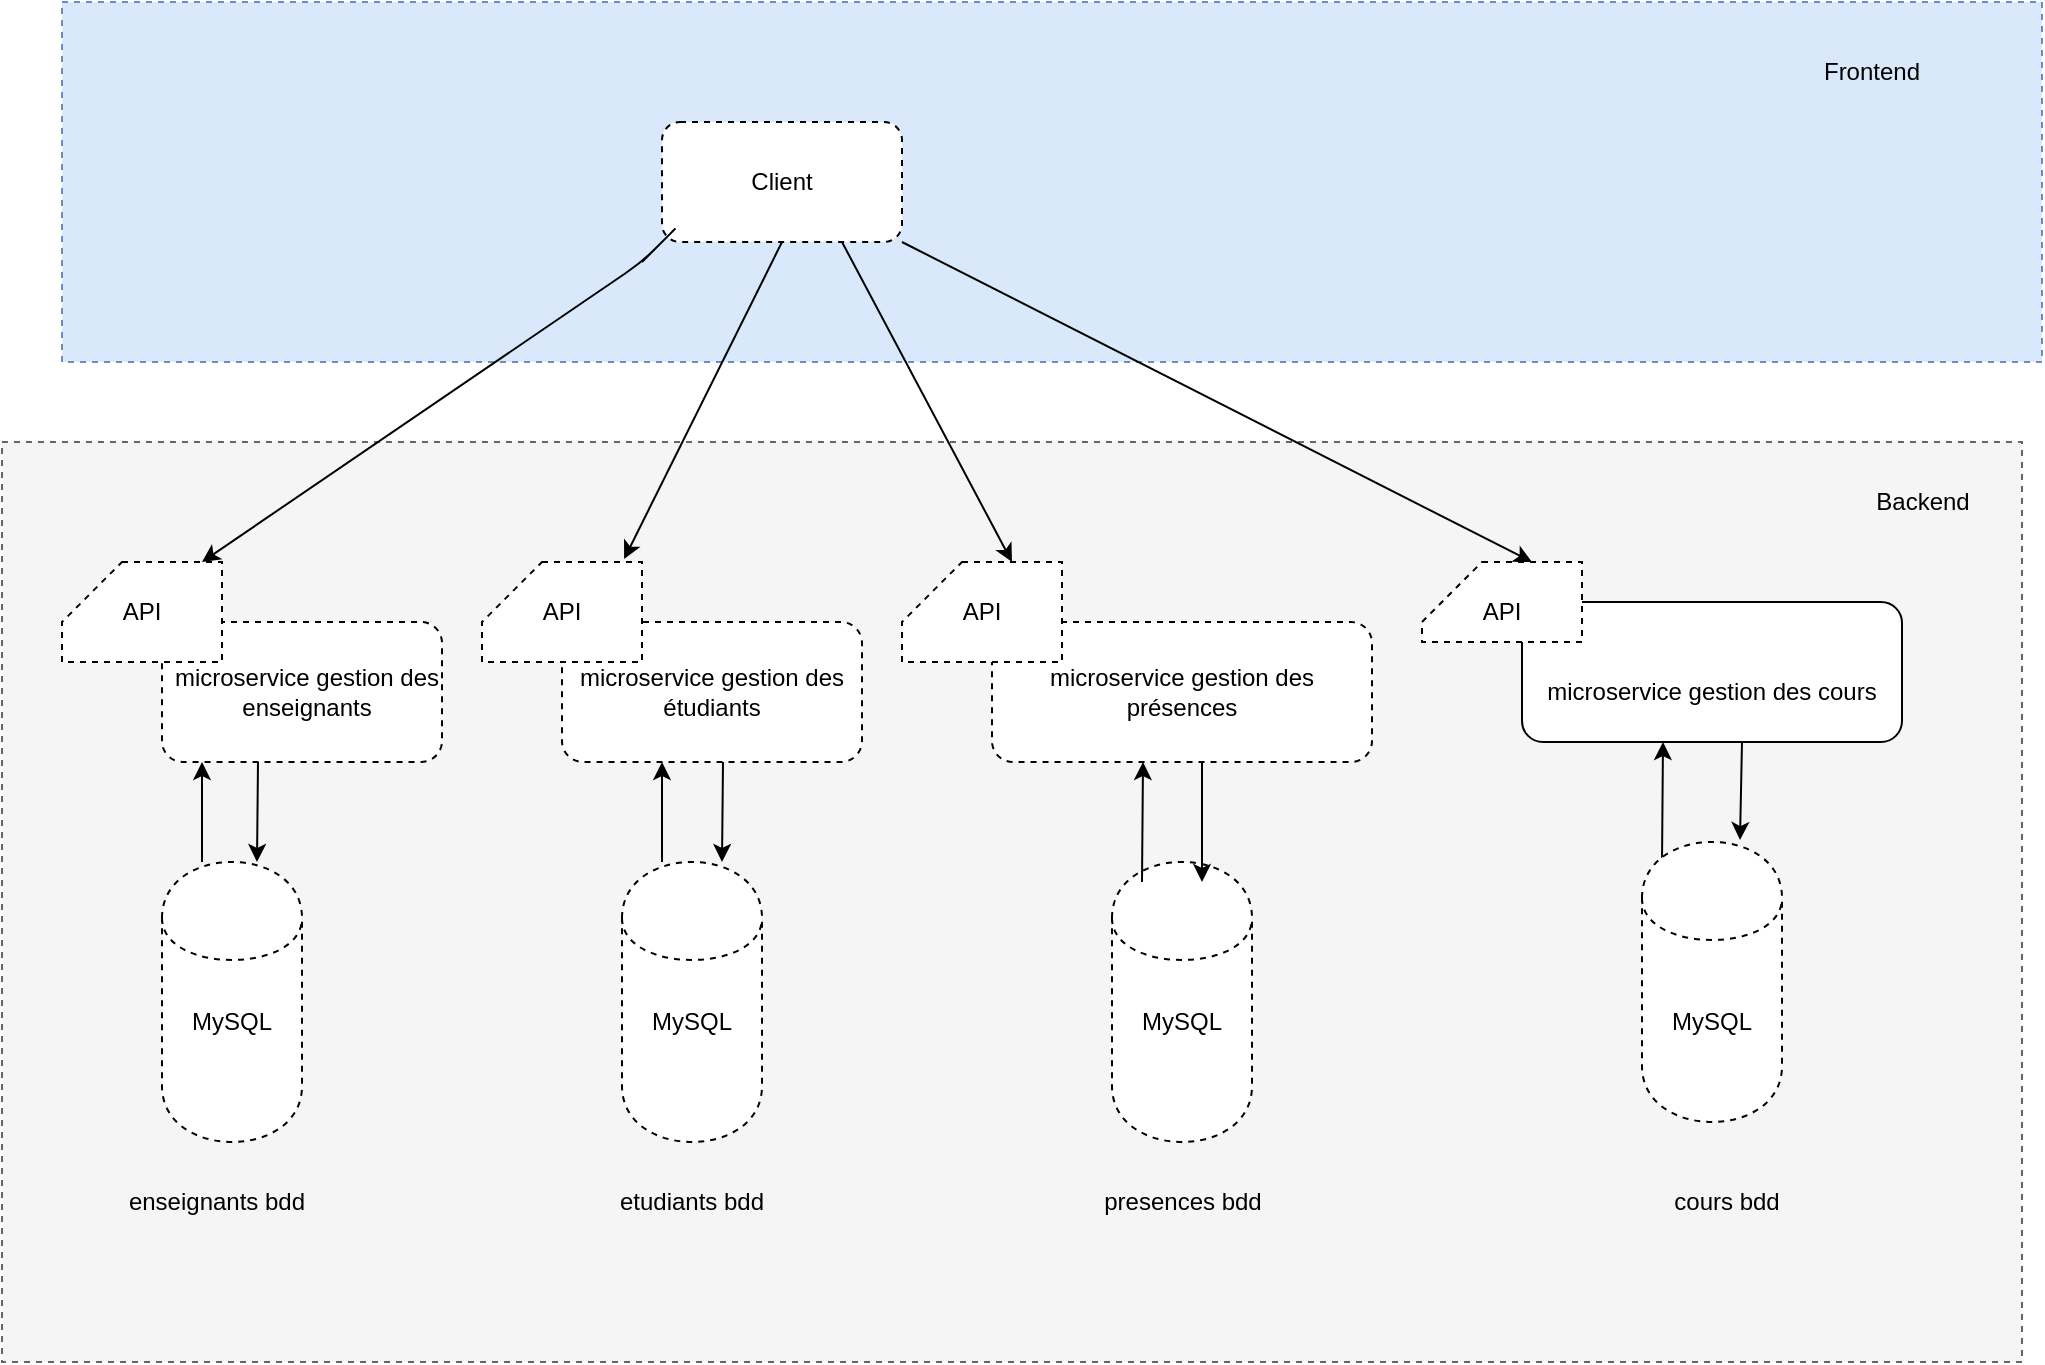 <mxfile version="12.4.8" type="device"><diagram id="X2I00KJo19foGwADak9y" name="Page-1"><mxGraphModel dx="868" dy="482" grid="1" gridSize="10" guides="1" tooltips="1" connect="1" arrows="1" fold="1" page="1" pageScale="1" pageWidth="827" pageHeight="1169" math="0" shadow="0"><root><mxCell id="0"/><mxCell id="1" parent="0"/><mxCell id="TH5e4oBrFP8wy9xBlgm1-2" value="" style="rounded=0;whiteSpace=wrap;html=1;fillColor=#dae8fc;strokeColor=#6c8ebf;dashed=1;" vertex="1" parent="1"><mxGeometry x="40" y="20" width="990" height="180" as="geometry"/></mxCell><mxCell id="TH5e4oBrFP8wy9xBlgm1-3" value="" style="rounded=1;whiteSpace=wrap;html=1;dashed=1;" vertex="1" parent="1"><mxGeometry x="340" y="80" width="120" height="60" as="geometry"/></mxCell><mxCell id="TH5e4oBrFP8wy9xBlgm1-4" value="Frontend" style="text;html=1;strokeColor=none;fillColor=none;align=center;verticalAlign=middle;whiteSpace=wrap;rounded=0;" vertex="1" parent="1"><mxGeometry x="870" y="30" width="150" height="50" as="geometry"/></mxCell><mxCell id="TH5e4oBrFP8wy9xBlgm1-5" value="Client" style="text;html=1;strokeColor=none;fillColor=none;align=center;verticalAlign=middle;whiteSpace=wrap;rounded=0;dashed=1;" vertex="1" parent="1"><mxGeometry x="380" y="100" width="40" height="20" as="geometry"/></mxCell><mxCell id="TH5e4oBrFP8wy9xBlgm1-6" value="" style="rounded=0;whiteSpace=wrap;html=1;dashed=1;fillColor=#f5f5f5;strokeColor=#666666;fontColor=#333333;" vertex="1" parent="1"><mxGeometry x="10" y="240" width="1010" height="460" as="geometry"/></mxCell><mxCell id="TH5e4oBrFP8wy9xBlgm1-11" value="Backend&lt;br&gt;" style="text;html=1;align=center;verticalAlign=middle;resizable=0;points=[];autosize=1;" vertex="1" parent="1"><mxGeometry x="940" y="260" width="60" height="20" as="geometry"/></mxCell><mxCell id="TH5e4oBrFP8wy9xBlgm1-18" value="" style="endArrow=classic;html=1;exitX=0.5;exitY=1;exitDx=0;exitDy=0;entryX=0.888;entryY=-0.029;entryDx=0;entryDy=0;entryPerimeter=0;" edge="1" parent="1" source="TH5e4oBrFP8wy9xBlgm1-3" target="TH5e4oBrFP8wy9xBlgm1-40"><mxGeometry width="50" height="50" relative="1" as="geometry"><mxPoint x="370" y="339" as="sourcePoint"/><mxPoint x="400" y="290" as="targetPoint"/></mxGeometry></mxCell><mxCell id="TH5e4oBrFP8wy9xBlgm1-19" value="" style="endArrow=classic;html=1;" edge="1" parent="1"><mxGeometry width="50" height="50" relative="1" as="geometry"><mxPoint x="330" y="150" as="sourcePoint"/><mxPoint x="110" y="300" as="targetPoint"/><Array as="points"><mxPoint x="350" y="130"/><mxPoint x="330" y="150"/></Array></mxGeometry></mxCell><mxCell id="TH5e4oBrFP8wy9xBlgm1-29" value="" style="endArrow=classic;html=1;entryX=0;entryY=0;entryDx=55;entryDy=0;entryPerimeter=0;exitX=0.75;exitY=1;exitDx=0;exitDy=0;" edge="1" parent="1" source="TH5e4oBrFP8wy9xBlgm1-3" target="TH5e4oBrFP8wy9xBlgm1-41"><mxGeometry width="50" height="50" relative="1" as="geometry"><mxPoint x="460" y="150" as="sourcePoint"/><mxPoint x="670" y="290" as="targetPoint"/><Array as="points"/></mxGeometry></mxCell><mxCell id="TH5e4oBrFP8wy9xBlgm1-33" value="" style="rounded=1;whiteSpace=wrap;html=1;dashed=1;" vertex="1" parent="1"><mxGeometry x="90" y="330" width="140" height="70" as="geometry"/></mxCell><mxCell id="TH5e4oBrFP8wy9xBlgm1-34" value="" style="shape=card;whiteSpace=wrap;html=1;dashed=1;" vertex="1" parent="1"><mxGeometry x="40" y="300" width="80" height="50" as="geometry"/></mxCell><mxCell id="TH5e4oBrFP8wy9xBlgm1-37" value="" style="rounded=1;whiteSpace=wrap;html=1;dashed=1;" vertex="1" parent="1"><mxGeometry x="290" y="330" width="150" height="70" as="geometry"/></mxCell><mxCell id="TH5e4oBrFP8wy9xBlgm1-39" value="" style="rounded=1;whiteSpace=wrap;html=1;dashed=1;" vertex="1" parent="1"><mxGeometry x="505" y="330" width="190" height="70" as="geometry"/></mxCell><mxCell id="TH5e4oBrFP8wy9xBlgm1-40" value="" style="shape=card;whiteSpace=wrap;html=1;dashed=1;" vertex="1" parent="1"><mxGeometry x="250" y="300" width="80" height="50" as="geometry"/></mxCell><mxCell id="TH5e4oBrFP8wy9xBlgm1-41" value="" style="shape=card;whiteSpace=wrap;html=1;dashed=1;" vertex="1" parent="1"><mxGeometry x="460" y="300" width="80" height="50" as="geometry"/></mxCell><mxCell id="TH5e4oBrFP8wy9xBlgm1-42" value="API" style="text;html=1;strokeColor=none;fillColor=none;align=center;verticalAlign=middle;whiteSpace=wrap;rounded=0;dashed=1;" vertex="1" parent="1"><mxGeometry x="60" y="315" width="40" height="20" as="geometry"/></mxCell><mxCell id="TH5e4oBrFP8wy9xBlgm1-43" value="API" style="text;html=1;strokeColor=none;fillColor=none;align=center;verticalAlign=middle;whiteSpace=wrap;rounded=0;dashed=1;" vertex="1" parent="1"><mxGeometry x="270" y="315" width="40" height="20" as="geometry"/></mxCell><mxCell id="TH5e4oBrFP8wy9xBlgm1-44" value="API" style="text;html=1;strokeColor=none;fillColor=none;align=center;verticalAlign=middle;whiteSpace=wrap;rounded=0;dashed=1;" vertex="1" parent="1"><mxGeometry x="480" y="315" width="40" height="20" as="geometry"/></mxCell><mxCell id="TH5e4oBrFP8wy9xBlgm1-45" value="microservice gestion des enseignants" style="text;html=1;strokeColor=none;fillColor=none;align=center;verticalAlign=middle;whiteSpace=wrap;rounded=0;dashed=1;" vertex="1" parent="1"><mxGeometry x="85" y="340" width="155" height="50" as="geometry"/></mxCell><mxCell id="TH5e4oBrFP8wy9xBlgm1-46" value="microservice gestion des étudiants" style="text;html=1;strokeColor=none;fillColor=none;align=center;verticalAlign=middle;whiteSpace=wrap;rounded=0;dashed=1;" vertex="1" parent="1"><mxGeometry x="280" y="340" width="170" height="50" as="geometry"/></mxCell><mxCell id="TH5e4oBrFP8wy9xBlgm1-47" value="microservice gestion des présences" style="text;html=1;strokeColor=none;fillColor=none;align=center;verticalAlign=middle;whiteSpace=wrap;rounded=0;dashed=1;" vertex="1" parent="1"><mxGeometry x="515" y="340" width="170" height="50" as="geometry"/></mxCell><mxCell id="TH5e4oBrFP8wy9xBlgm1-48" value="" style="shape=cylinder;whiteSpace=wrap;html=1;boundedLbl=1;backgroundOutline=1;dashed=1;" vertex="1" parent="1"><mxGeometry x="90" y="450" width="70" height="140" as="geometry"/></mxCell><mxCell id="TH5e4oBrFP8wy9xBlgm1-49" value="" style="shape=cylinder;whiteSpace=wrap;html=1;boundedLbl=1;backgroundOutline=1;dashed=1;" vertex="1" parent="1"><mxGeometry x="320" y="450" width="70" height="140" as="geometry"/></mxCell><mxCell id="TH5e4oBrFP8wy9xBlgm1-50" value="" style="shape=cylinder;whiteSpace=wrap;html=1;boundedLbl=1;backgroundOutline=1;dashed=1;" vertex="1" parent="1"><mxGeometry x="565" y="450" width="70" height="140" as="geometry"/></mxCell><mxCell id="TH5e4oBrFP8wy9xBlgm1-51" value="MySQL" style="text;html=1;strokeColor=none;fillColor=none;align=center;verticalAlign=middle;whiteSpace=wrap;rounded=0;dashed=1;" vertex="1" parent="1"><mxGeometry x="105" y="520" width="40" height="20" as="geometry"/></mxCell><mxCell id="TH5e4oBrFP8wy9xBlgm1-52" value="MySQL" style="text;html=1;strokeColor=none;fillColor=none;align=center;verticalAlign=middle;whiteSpace=wrap;rounded=0;dashed=1;" vertex="1" parent="1"><mxGeometry x="335" y="520" width="40" height="20" as="geometry"/></mxCell><mxCell id="TH5e4oBrFP8wy9xBlgm1-53" value="MySQL" style="text;html=1;strokeColor=none;fillColor=none;align=center;verticalAlign=middle;whiteSpace=wrap;rounded=0;dashed=1;" vertex="1" parent="1"><mxGeometry x="580" y="520" width="40" height="20" as="geometry"/></mxCell><mxCell id="TH5e4oBrFP8wy9xBlgm1-56" value="" style="endArrow=classic;html=1;" edge="1" parent="1"><mxGeometry width="50" height="50" relative="1" as="geometry"><mxPoint x="138" y="400" as="sourcePoint"/><mxPoint x="137.5" y="450" as="targetPoint"/><Array as="points"/></mxGeometry></mxCell><mxCell id="TH5e4oBrFP8wy9xBlgm1-61" value="" style="endArrow=classic;html=1;" edge="1" parent="1"><mxGeometry width="50" height="50" relative="1" as="geometry"><mxPoint x="610" y="400" as="sourcePoint"/><mxPoint x="610" y="460" as="targetPoint"/></mxGeometry></mxCell><mxCell id="TH5e4oBrFP8wy9xBlgm1-64" value="enseignants bdd" style="text;html=1;strokeColor=none;fillColor=none;align=center;verticalAlign=middle;whiteSpace=wrap;rounded=0;dashed=1;" vertex="1" parent="1"><mxGeometry x="60" y="610" width="115" height="20" as="geometry"/></mxCell><mxCell id="TH5e4oBrFP8wy9xBlgm1-65" style="edgeStyle=orthogonalEdgeStyle;rounded=0;orthogonalLoop=1;jettySize=auto;html=1;exitX=0.5;exitY=1;exitDx=0;exitDy=0;" edge="1" parent="1" source="TH5e4oBrFP8wy9xBlgm1-51" target="TH5e4oBrFP8wy9xBlgm1-51"><mxGeometry relative="1" as="geometry"/></mxCell><mxCell id="TH5e4oBrFP8wy9xBlgm1-67" value="etudiants bdd" style="text;html=1;strokeColor=none;fillColor=none;align=center;verticalAlign=middle;whiteSpace=wrap;rounded=0;dashed=1;" vertex="1" parent="1"><mxGeometry x="305" y="610" width="100" height="20" as="geometry"/></mxCell><mxCell id="TH5e4oBrFP8wy9xBlgm1-68" value="cours bdd" style="text;html=1;strokeColor=none;fillColor=none;align=center;verticalAlign=middle;whiteSpace=wrap;rounded=0;dashed=1;" vertex="1" parent="1"><mxGeometry x="830" y="610" width="85" height="20" as="geometry"/></mxCell><mxCell id="TH5e4oBrFP8wy9xBlgm1-70" value="" style="endArrow=classic;html=1;entryX=0.5;entryY=1;entryDx=0;entryDy=0;" edge="1" parent="1"><mxGeometry width="50" height="50" relative="1" as="geometry"><mxPoint x="110" y="450" as="sourcePoint"/><mxPoint x="110" y="400" as="targetPoint"/></mxGeometry></mxCell><mxCell id="TH5e4oBrFP8wy9xBlgm1-72" value="" style="endArrow=classic;html=1;entryX=0.5;entryY=1;entryDx=0;entryDy=0;" edge="1" parent="1"><mxGeometry width="50" height="50" relative="1" as="geometry"><mxPoint x="340" y="450" as="sourcePoint"/><mxPoint x="340" y="400" as="targetPoint"/></mxGeometry></mxCell><mxCell id="TH5e4oBrFP8wy9xBlgm1-73" value="" style="endArrow=classic;html=1;" edge="1" parent="1"><mxGeometry width="50" height="50" relative="1" as="geometry"><mxPoint x="370.5" y="400" as="sourcePoint"/><mxPoint x="370" y="450" as="targetPoint"/><Array as="points"/></mxGeometry></mxCell><mxCell id="TH5e4oBrFP8wy9xBlgm1-77" value="" style="endArrow=classic;html=1;entryX=0.5;entryY=1;entryDx=0;entryDy=0;" edge="1" parent="1"><mxGeometry width="50" height="50" relative="1" as="geometry"><mxPoint x="580" y="460" as="sourcePoint"/><mxPoint x="580.5" y="400" as="targetPoint"/></mxGeometry></mxCell><mxCell id="TH5e4oBrFP8wy9xBlgm1-81" value="" style="rounded=1;whiteSpace=wrap;html=1;" vertex="1" parent="1"><mxGeometry x="770" y="320" width="190" height="70" as="geometry"/></mxCell><mxCell id="TH5e4oBrFP8wy9xBlgm1-82" value="" style="shape=card;whiteSpace=wrap;html=1;dashed=1;" vertex="1" parent="1"><mxGeometry x="720" y="300" width="80" height="40" as="geometry"/></mxCell><mxCell id="TH5e4oBrFP8wy9xBlgm1-83" value="API" style="text;html=1;strokeColor=none;fillColor=none;align=center;verticalAlign=middle;whiteSpace=wrap;rounded=0;dashed=1;" vertex="1" parent="1"><mxGeometry x="740" y="315" width="40" height="20" as="geometry"/></mxCell><mxCell id="TH5e4oBrFP8wy9xBlgm1-84" value="microservice gestion des cours" style="text;html=1;strokeColor=none;fillColor=none;align=center;verticalAlign=middle;whiteSpace=wrap;rounded=0;dashed=1;" vertex="1" parent="1"><mxGeometry x="780" y="340" width="170" height="50" as="geometry"/></mxCell><mxCell id="TH5e4oBrFP8wy9xBlgm1-85" value="" style="endArrow=classic;html=1;entryX=0.5;entryY=1;entryDx=0;entryDy=0;" edge="1" parent="1"><mxGeometry width="50" height="50" relative="1" as="geometry"><mxPoint x="840" y="450" as="sourcePoint"/><mxPoint x="840.5" y="390" as="targetPoint"/></mxGeometry></mxCell><mxCell id="TH5e4oBrFP8wy9xBlgm1-87" value="" style="endArrow=classic;html=1;entryX=0.7;entryY=-0.007;entryDx=0;entryDy=0;entryPerimeter=0;" edge="1" parent="1" target="TH5e4oBrFP8wy9xBlgm1-88"><mxGeometry width="50" height="50" relative="1" as="geometry"><mxPoint x="880" y="390" as="sourcePoint"/><mxPoint x="880" y="450" as="targetPoint"/></mxGeometry></mxCell><mxCell id="TH5e4oBrFP8wy9xBlgm1-88" value="" style="shape=cylinder;whiteSpace=wrap;html=1;boundedLbl=1;backgroundOutline=1;dashed=1;" vertex="1" parent="1"><mxGeometry x="830" y="440" width="70" height="140" as="geometry"/></mxCell><mxCell id="TH5e4oBrFP8wy9xBlgm1-90" value="MySQL" style="text;html=1;strokeColor=none;fillColor=none;align=center;verticalAlign=middle;whiteSpace=wrap;rounded=0;dashed=1;" vertex="1" parent="1"><mxGeometry x="845" y="520" width="40" height="20" as="geometry"/></mxCell><mxCell id="TH5e4oBrFP8wy9xBlgm1-91" value="presences bdd" style="text;html=1;strokeColor=none;fillColor=none;align=center;verticalAlign=middle;whiteSpace=wrap;rounded=0;dashed=1;" vertex="1" parent="1"><mxGeometry x="557.5" y="610" width="85" height="20" as="geometry"/></mxCell><mxCell id="TH5e4oBrFP8wy9xBlgm1-93" value="" style="endArrow=classic;html=1;entryX=0;entryY=0;entryDx=55;entryDy=0;entryPerimeter=0;exitX=1;exitY=1;exitDx=0;exitDy=0;" edge="1" parent="1" source="TH5e4oBrFP8wy9xBlgm1-3" target="TH5e4oBrFP8wy9xBlgm1-82"><mxGeometry width="50" height="50" relative="1" as="geometry"><mxPoint x="505" y="155" as="sourcePoint"/><mxPoint x="560" y="315" as="targetPoint"/></mxGeometry></mxCell></root></mxGraphModel></diagram></mxfile>